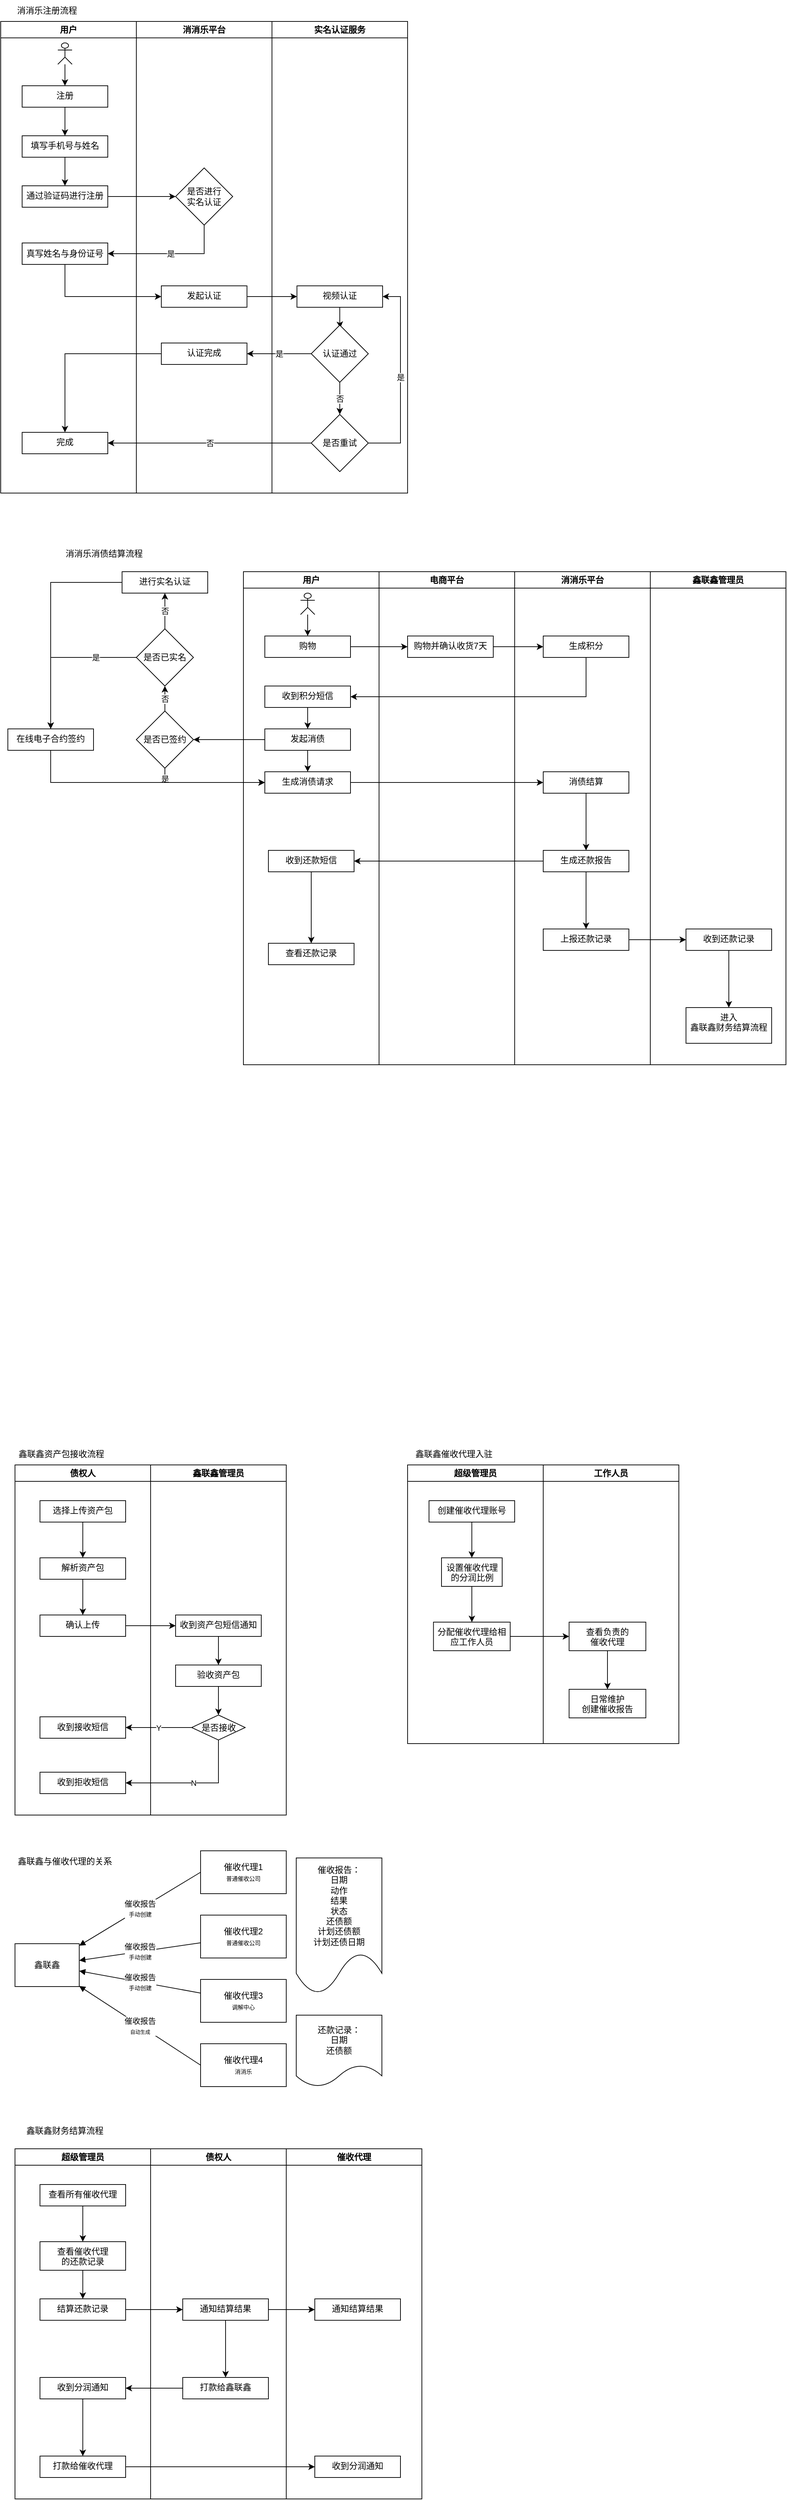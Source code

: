 <mxfile version="22.1.4" type="github">
  <diagram name="第 1 页" id="IrOaD0ugSm4VNV1ufrcn">
    <mxGraphModel dx="1173" dy="826" grid="1" gridSize="10" guides="1" tooltips="1" connect="1" arrows="1" fold="1" page="1" pageScale="1" pageWidth="827" pageHeight="1169" math="0" shadow="0">
      <root>
        <mxCell id="0" />
        <mxCell id="1" parent="0" />
        <mxCell id="AjmC-OGkHX0ekNedTrzZ-1" value="用户" style="swimlane;whiteSpace=wrap;html=1;" vertex="1" parent="1">
          <mxGeometry x="20" y="40" width="190" height="660" as="geometry" />
        </mxCell>
        <mxCell id="AjmC-OGkHX0ekNedTrzZ-6" value="" style="edgeStyle=orthogonalEdgeStyle;rounded=0;orthogonalLoop=1;jettySize=auto;html=1;" edge="1" parent="AjmC-OGkHX0ekNedTrzZ-1" source="AjmC-OGkHX0ekNedTrzZ-4" target="AjmC-OGkHX0ekNedTrzZ-5">
          <mxGeometry relative="1" as="geometry" />
        </mxCell>
        <mxCell id="AjmC-OGkHX0ekNedTrzZ-4" value="" style="shape=umlActor;verticalLabelPosition=bottom;verticalAlign=top;html=1;outlineConnect=0;" vertex="1" parent="AjmC-OGkHX0ekNedTrzZ-1">
          <mxGeometry x="80" y="30" width="20" height="30" as="geometry" />
        </mxCell>
        <mxCell id="AjmC-OGkHX0ekNedTrzZ-41" style="edgeStyle=orthogonalEdgeStyle;rounded=0;orthogonalLoop=1;jettySize=auto;html=1;exitX=0.5;exitY=1;exitDx=0;exitDy=0;" edge="1" parent="AjmC-OGkHX0ekNedTrzZ-1" source="AjmC-OGkHX0ekNedTrzZ-5" target="AjmC-OGkHX0ekNedTrzZ-10">
          <mxGeometry relative="1" as="geometry" />
        </mxCell>
        <mxCell id="AjmC-OGkHX0ekNedTrzZ-5" value="注册" style="whiteSpace=wrap;html=1;verticalAlign=top;" vertex="1" parent="AjmC-OGkHX0ekNedTrzZ-1">
          <mxGeometry x="30" y="90" width="120" height="30" as="geometry" />
        </mxCell>
        <mxCell id="AjmC-OGkHX0ekNedTrzZ-42" style="edgeStyle=orthogonalEdgeStyle;rounded=0;orthogonalLoop=1;jettySize=auto;html=1;exitX=0.5;exitY=1;exitDx=0;exitDy=0;entryX=0.5;entryY=0;entryDx=0;entryDy=0;" edge="1" parent="AjmC-OGkHX0ekNedTrzZ-1" source="AjmC-OGkHX0ekNedTrzZ-10" target="AjmC-OGkHX0ekNedTrzZ-14">
          <mxGeometry relative="1" as="geometry" />
        </mxCell>
        <mxCell id="AjmC-OGkHX0ekNedTrzZ-10" value="填写手机号与姓名" style="whiteSpace=wrap;html=1;verticalAlign=top;" vertex="1" parent="AjmC-OGkHX0ekNedTrzZ-1">
          <mxGeometry x="30" y="160" width="120" height="30" as="geometry" />
        </mxCell>
        <mxCell id="AjmC-OGkHX0ekNedTrzZ-14" value="通过验证码进行注册" style="whiteSpace=wrap;html=1;verticalAlign=top;" vertex="1" parent="AjmC-OGkHX0ekNedTrzZ-1">
          <mxGeometry x="30" y="230" width="120" height="30" as="geometry" />
        </mxCell>
        <mxCell id="AjmC-OGkHX0ekNedTrzZ-18" value="真写姓名与身份证号" style="rounded=0;whiteSpace=wrap;html=1;" vertex="1" parent="AjmC-OGkHX0ekNedTrzZ-1">
          <mxGeometry x="30" y="310" width="120" height="30" as="geometry" />
        </mxCell>
        <mxCell id="AjmC-OGkHX0ekNedTrzZ-33" value="完成" style="whiteSpace=wrap;html=1;verticalAlign=top;" vertex="1" parent="AjmC-OGkHX0ekNedTrzZ-1">
          <mxGeometry x="30" y="575" width="120" height="30" as="geometry" />
        </mxCell>
        <mxCell id="AjmC-OGkHX0ekNedTrzZ-2" value="消消乐注册流程" style="text;html=1;strokeColor=none;fillColor=none;align=center;verticalAlign=middle;whiteSpace=wrap;rounded=0;" vertex="1" parent="1">
          <mxGeometry x="20" y="10" width="130" height="30" as="geometry" />
        </mxCell>
        <mxCell id="AjmC-OGkHX0ekNedTrzZ-3" value="消消乐平台" style="swimlane;whiteSpace=wrap;html=1;" vertex="1" parent="1">
          <mxGeometry x="210" y="40" width="190" height="660" as="geometry" />
        </mxCell>
        <mxCell id="AjmC-OGkHX0ekNedTrzZ-12" value="是否进行&lt;br&gt;实名认证" style="rhombus;whiteSpace=wrap;html=1;" vertex="1" parent="AjmC-OGkHX0ekNedTrzZ-3">
          <mxGeometry x="55" y="205" width="80" height="80" as="geometry" />
        </mxCell>
        <mxCell id="AjmC-OGkHX0ekNedTrzZ-22" value="发起认证" style="whiteSpace=wrap;html=1;verticalAlign=top;" vertex="1" parent="AjmC-OGkHX0ekNedTrzZ-3">
          <mxGeometry x="35" y="370" width="120" height="30" as="geometry" />
        </mxCell>
        <mxCell id="AjmC-OGkHX0ekNedTrzZ-30" value="认证完成" style="whiteSpace=wrap;html=1;verticalAlign=top;" vertex="1" parent="AjmC-OGkHX0ekNedTrzZ-3">
          <mxGeometry x="35" y="450" width="120" height="30" as="geometry" />
        </mxCell>
        <mxCell id="AjmC-OGkHX0ekNedTrzZ-8" value="实名认证服务" style="swimlane;whiteSpace=wrap;html=1;" vertex="1" parent="1">
          <mxGeometry x="400" y="40" width="190" height="660" as="geometry" />
        </mxCell>
        <mxCell id="AjmC-OGkHX0ekNedTrzZ-27" value="" style="edgeStyle=orthogonalEdgeStyle;rounded=0;orthogonalLoop=1;jettySize=auto;html=1;entryX=0.509;entryY=0.05;entryDx=0;entryDy=0;entryPerimeter=0;" edge="1" parent="AjmC-OGkHX0ekNedTrzZ-8" source="AjmC-OGkHX0ekNedTrzZ-24" target="AjmC-OGkHX0ekNedTrzZ-28">
          <mxGeometry relative="1" as="geometry">
            <mxPoint x="95" y="480" as="targetPoint" />
          </mxGeometry>
        </mxCell>
        <mxCell id="AjmC-OGkHX0ekNedTrzZ-24" value="视频认证" style="whiteSpace=wrap;html=1;verticalAlign=top;" vertex="1" parent="AjmC-OGkHX0ekNedTrzZ-8">
          <mxGeometry x="35" y="370" width="120" height="30" as="geometry" />
        </mxCell>
        <mxCell id="AjmC-OGkHX0ekNedTrzZ-37" value="否" style="edgeStyle=orthogonalEdgeStyle;rounded=0;orthogonalLoop=1;jettySize=auto;html=1;" edge="1" parent="AjmC-OGkHX0ekNedTrzZ-8" source="AjmC-OGkHX0ekNedTrzZ-28" target="AjmC-OGkHX0ekNedTrzZ-36">
          <mxGeometry relative="1" as="geometry" />
        </mxCell>
        <mxCell id="AjmC-OGkHX0ekNedTrzZ-28" value="认证通过" style="rhombus;whiteSpace=wrap;html=1;" vertex="1" parent="AjmC-OGkHX0ekNedTrzZ-8">
          <mxGeometry x="55" y="425" width="80" height="80" as="geometry" />
        </mxCell>
        <mxCell id="AjmC-OGkHX0ekNedTrzZ-38" value="是" style="edgeStyle=orthogonalEdgeStyle;rounded=0;orthogonalLoop=1;jettySize=auto;html=1;exitX=1;exitY=0.5;exitDx=0;exitDy=0;" edge="1" parent="AjmC-OGkHX0ekNedTrzZ-8" source="AjmC-OGkHX0ekNedTrzZ-36" target="AjmC-OGkHX0ekNedTrzZ-24">
          <mxGeometry relative="1" as="geometry">
            <mxPoint x="150" y="590" as="sourcePoint" />
            <mxPoint x="170" y="385" as="targetPoint" />
            <Array as="points">
              <mxPoint x="180" y="590" />
              <mxPoint x="180" y="385" />
            </Array>
          </mxGeometry>
        </mxCell>
        <mxCell id="AjmC-OGkHX0ekNedTrzZ-36" value="是否重试" style="rhombus;whiteSpace=wrap;html=1;" vertex="1" parent="AjmC-OGkHX0ekNedTrzZ-8">
          <mxGeometry x="55" y="550" width="80" height="80" as="geometry" />
        </mxCell>
        <mxCell id="AjmC-OGkHX0ekNedTrzZ-15" style="edgeStyle=orthogonalEdgeStyle;rounded=0;orthogonalLoop=1;jettySize=auto;html=1;entryX=0;entryY=0.5;entryDx=0;entryDy=0;" edge="1" parent="1" source="AjmC-OGkHX0ekNedTrzZ-14" target="AjmC-OGkHX0ekNedTrzZ-12">
          <mxGeometry relative="1" as="geometry" />
        </mxCell>
        <mxCell id="AjmC-OGkHX0ekNedTrzZ-16" value="是" style="edgeStyle=orthogonalEdgeStyle;rounded=0;orthogonalLoop=1;jettySize=auto;html=1;exitX=0.5;exitY=1;exitDx=0;exitDy=0;entryX=1;entryY=0.5;entryDx=0;entryDy=0;" edge="1" parent="1" source="AjmC-OGkHX0ekNedTrzZ-12" target="AjmC-OGkHX0ekNedTrzZ-18">
          <mxGeometry relative="1" as="geometry">
            <mxPoint x="190.04" y="362.87" as="targetPoint" />
            <mxPoint x="326" y="325" as="sourcePoint" />
            <Array as="points">
              <mxPoint x="305" y="365" />
            </Array>
          </mxGeometry>
        </mxCell>
        <mxCell id="AjmC-OGkHX0ekNedTrzZ-23" style="edgeStyle=orthogonalEdgeStyle;rounded=0;orthogonalLoop=1;jettySize=auto;html=1;entryX=0;entryY=0.5;entryDx=0;entryDy=0;exitX=0.5;exitY=1;exitDx=0;exitDy=0;" edge="1" parent="1" source="AjmC-OGkHX0ekNedTrzZ-18" target="AjmC-OGkHX0ekNedTrzZ-22">
          <mxGeometry relative="1" as="geometry" />
        </mxCell>
        <mxCell id="AjmC-OGkHX0ekNedTrzZ-25" style="edgeStyle=orthogonalEdgeStyle;rounded=0;orthogonalLoop=1;jettySize=auto;html=1;" edge="1" parent="1" source="AjmC-OGkHX0ekNedTrzZ-22" target="AjmC-OGkHX0ekNedTrzZ-24">
          <mxGeometry relative="1" as="geometry" />
        </mxCell>
        <mxCell id="AjmC-OGkHX0ekNedTrzZ-31" value="是" style="edgeStyle=orthogonalEdgeStyle;rounded=0;orthogonalLoop=1;jettySize=auto;html=1;exitX=0;exitY=0.5;exitDx=0;exitDy=0;" edge="1" parent="1" source="AjmC-OGkHX0ekNedTrzZ-28" target="AjmC-OGkHX0ekNedTrzZ-30">
          <mxGeometry relative="1" as="geometry" />
        </mxCell>
        <mxCell id="AjmC-OGkHX0ekNedTrzZ-34" value="" style="edgeStyle=orthogonalEdgeStyle;rounded=0;orthogonalLoop=1;jettySize=auto;html=1;" edge="1" parent="1" source="AjmC-OGkHX0ekNedTrzZ-30" target="AjmC-OGkHX0ekNedTrzZ-33">
          <mxGeometry relative="1" as="geometry" />
        </mxCell>
        <mxCell id="AjmC-OGkHX0ekNedTrzZ-39" value="否" style="edgeStyle=orthogonalEdgeStyle;rounded=0;orthogonalLoop=1;jettySize=auto;html=1;exitX=0;exitY=0.5;exitDx=0;exitDy=0;entryX=1;entryY=0.5;entryDx=0;entryDy=0;" edge="1" parent="1" source="AjmC-OGkHX0ekNedTrzZ-36" target="AjmC-OGkHX0ekNedTrzZ-33">
          <mxGeometry relative="1" as="geometry" />
        </mxCell>
        <mxCell id="AjmC-OGkHX0ekNedTrzZ-160" value="" style="group" vertex="1" connectable="0" parent="1">
          <mxGeometry x="40" y="2560" width="514" height="370" as="geometry" />
        </mxCell>
        <mxCell id="AjmC-OGkHX0ekNedTrzZ-233" value="" style="group" vertex="1" connectable="0" parent="AjmC-OGkHX0ekNedTrzZ-160">
          <mxGeometry y="40" width="514" height="330" as="geometry" />
        </mxCell>
        <mxCell id="AjmC-OGkHX0ekNedTrzZ-147" value="鑫联鑫" style="rounded=0;whiteSpace=wrap;html=1;" vertex="1" parent="AjmC-OGkHX0ekNedTrzZ-233">
          <mxGeometry y="130" width="90" height="60" as="geometry" />
        </mxCell>
        <mxCell id="AjmC-OGkHX0ekNedTrzZ-148" value="催收代理1&lt;br&gt;&lt;font style=&quot;font-size: 8px;&quot;&gt;普通催收公司&lt;/font&gt;" style="rounded=0;whiteSpace=wrap;html=1;" vertex="1" parent="AjmC-OGkHX0ekNedTrzZ-233">
          <mxGeometry x="260" width="120" height="60" as="geometry" />
        </mxCell>
        <mxCell id="AjmC-OGkHX0ekNedTrzZ-152" value="催收报告&lt;br style=&quot;border-color: var(--border-color);&quot;&gt;&lt;font style=&quot;border-color: var(--border-color); font-size: 8px;&quot;&gt;手动创建&lt;/font&gt;" style="rounded=0;orthogonalLoop=1;jettySize=auto;html=1;entryX=0;entryY=0.5;entryDx=0;entryDy=0;endArrow=none;endFill=0;startArrow=block;startFill=1;" edge="1" parent="AjmC-OGkHX0ekNedTrzZ-233" source="AjmC-OGkHX0ekNedTrzZ-147" target="AjmC-OGkHX0ekNedTrzZ-148">
          <mxGeometry relative="1" as="geometry" />
        </mxCell>
        <mxCell id="AjmC-OGkHX0ekNedTrzZ-149" value="催收代理2&lt;br&gt;&lt;font style=&quot;font-size: 8px;&quot;&gt;普通催收公司&lt;/font&gt;" style="rounded=0;whiteSpace=wrap;html=1;" vertex="1" parent="AjmC-OGkHX0ekNedTrzZ-233">
          <mxGeometry x="260" y="90" width="120" height="60" as="geometry" />
        </mxCell>
        <mxCell id="AjmC-OGkHX0ekNedTrzZ-153" value="催收报告&lt;br style=&quot;border-color: var(--border-color);&quot;&gt;&lt;font style=&quot;border-color: var(--border-color); font-size: 8px;&quot;&gt;手动创建&lt;/font&gt;" style="rounded=0;orthogonalLoop=1;jettySize=auto;html=1;endArrow=none;endFill=0;startArrow=block;startFill=1;" edge="1" parent="AjmC-OGkHX0ekNedTrzZ-233" source="AjmC-OGkHX0ekNedTrzZ-147" target="AjmC-OGkHX0ekNedTrzZ-149">
          <mxGeometry relative="1" as="geometry" />
        </mxCell>
        <mxCell id="AjmC-OGkHX0ekNedTrzZ-150" value="催收代理3&lt;br&gt;&lt;font style=&quot;font-size: 8px;&quot;&gt;调解中心&lt;/font&gt;" style="rounded=0;whiteSpace=wrap;html=1;" vertex="1" parent="AjmC-OGkHX0ekNedTrzZ-233">
          <mxGeometry x="260" y="180" width="120" height="60" as="geometry" />
        </mxCell>
        <mxCell id="AjmC-OGkHX0ekNedTrzZ-154" value="催收报告&lt;br&gt;&lt;font style=&quot;font-size: 8px;&quot;&gt;手动创建&lt;/font&gt;" style="rounded=0;orthogonalLoop=1;jettySize=auto;html=1;endArrow=none;endFill=0;startArrow=block;startFill=1;" edge="1" parent="AjmC-OGkHX0ekNedTrzZ-233" source="AjmC-OGkHX0ekNedTrzZ-147" target="AjmC-OGkHX0ekNedTrzZ-150">
          <mxGeometry relative="1" as="geometry" />
        </mxCell>
        <mxCell id="AjmC-OGkHX0ekNedTrzZ-151" value="催收代理4&lt;br&gt;&lt;font style=&quot;font-size: 8px;&quot;&gt;消消乐&lt;/font&gt;" style="rounded=0;whiteSpace=wrap;html=1;" vertex="1" parent="AjmC-OGkHX0ekNedTrzZ-233">
          <mxGeometry x="260" y="270" width="120" height="60" as="geometry" />
        </mxCell>
        <mxCell id="AjmC-OGkHX0ekNedTrzZ-155" value="催收报告&lt;br&gt;&lt;font style=&quot;font-size: 7px;&quot;&gt;自动生成&lt;/font&gt;" style="rounded=0;orthogonalLoop=1;jettySize=auto;html=1;entryX=0;entryY=0.5;entryDx=0;entryDy=0;endArrow=none;endFill=0;startArrow=block;startFill=1;" edge="1" parent="AjmC-OGkHX0ekNedTrzZ-233" source="AjmC-OGkHX0ekNedTrzZ-147" target="AjmC-OGkHX0ekNedTrzZ-151">
          <mxGeometry relative="1" as="geometry" />
        </mxCell>
        <mxCell id="AjmC-OGkHX0ekNedTrzZ-156" value="催收报告：&lt;br&gt;日期&lt;br&gt;动作&lt;br&gt;结果&lt;br&gt;状态&lt;br&gt;还债额&lt;br&gt;计划还债额&lt;br&gt;计划还债日期" style="shape=document;whiteSpace=wrap;html=1;boundedLbl=1;" vertex="1" parent="AjmC-OGkHX0ekNedTrzZ-233">
          <mxGeometry x="394" y="10" width="120" height="190" as="geometry" />
        </mxCell>
        <mxCell id="AjmC-OGkHX0ekNedTrzZ-159" value="鑫联鑫与催收代理的关系" style="text;html=1;strokeColor=none;fillColor=none;align=center;verticalAlign=middle;whiteSpace=wrap;rounded=0;" vertex="1" parent="AjmC-OGkHX0ekNedTrzZ-233">
          <mxGeometry width="140" height="30" as="geometry" />
        </mxCell>
        <mxCell id="AjmC-OGkHX0ekNedTrzZ-162" value="还款记录：&lt;br&gt;日期&lt;br&gt;还债额" style="shape=document;whiteSpace=wrap;html=1;boundedLbl=1;" vertex="1" parent="AjmC-OGkHX0ekNedTrzZ-233">
          <mxGeometry x="394" y="230" width="120" height="100" as="geometry" />
        </mxCell>
        <mxCell id="AjmC-OGkHX0ekNedTrzZ-232" value="" style="group" vertex="1" connectable="0" parent="1">
          <mxGeometry x="590" y="2030" width="380" height="420" as="geometry" />
        </mxCell>
        <mxCell id="AjmC-OGkHX0ekNedTrzZ-188" value="鑫联鑫催收代理入驻" style="text;html=1;strokeColor=none;fillColor=none;align=center;verticalAlign=middle;whiteSpace=wrap;rounded=0;" vertex="1" parent="AjmC-OGkHX0ekNedTrzZ-232">
          <mxGeometry width="130" height="30" as="geometry" />
        </mxCell>
        <mxCell id="AjmC-OGkHX0ekNedTrzZ-202" value="工作人员" style="swimlane;whiteSpace=wrap;html=1;" vertex="1" parent="AjmC-OGkHX0ekNedTrzZ-232">
          <mxGeometry x="190" y="30" width="190" height="390" as="geometry" />
        </mxCell>
        <mxCell id="AjmC-OGkHX0ekNedTrzZ-210" value="" style="edgeStyle=orthogonalEdgeStyle;rounded=0;orthogonalLoop=1;jettySize=auto;html=1;" edge="1" parent="AjmC-OGkHX0ekNedTrzZ-202" source="AjmC-OGkHX0ekNedTrzZ-206" target="AjmC-OGkHX0ekNedTrzZ-209">
          <mxGeometry relative="1" as="geometry" />
        </mxCell>
        <mxCell id="AjmC-OGkHX0ekNedTrzZ-206" value="查看负责的&lt;br&gt;催收代理" style="whiteSpace=wrap;html=1;verticalAlign=top;" vertex="1" parent="AjmC-OGkHX0ekNedTrzZ-202">
          <mxGeometry x="36.25" y="220" width="107.5" height="40" as="geometry" />
        </mxCell>
        <mxCell id="AjmC-OGkHX0ekNedTrzZ-209" value="日常维护&lt;br&gt;创建催收报告" style="whiteSpace=wrap;html=1;verticalAlign=top;" vertex="1" parent="AjmC-OGkHX0ekNedTrzZ-202">
          <mxGeometry x="36.25" y="314" width="107.5" height="40" as="geometry" />
        </mxCell>
        <mxCell id="AjmC-OGkHX0ekNedTrzZ-234" value="" style="group" vertex="1" connectable="0" parent="1">
          <mxGeometry x="40" y="2977" width="570" height="530" as="geometry" />
        </mxCell>
        <mxCell id="AjmC-OGkHX0ekNedTrzZ-163" value="超级管理员" style="swimlane;whiteSpace=wrap;html=1;" vertex="1" parent="AjmC-OGkHX0ekNedTrzZ-234">
          <mxGeometry y="40" width="190" height="490" as="geometry" />
        </mxCell>
        <mxCell id="AjmC-OGkHX0ekNedTrzZ-164" style="edgeStyle=orthogonalEdgeStyle;rounded=0;orthogonalLoop=1;jettySize=auto;html=1;exitX=0.5;exitY=1;exitDx=0;exitDy=0;" edge="1" parent="AjmC-OGkHX0ekNedTrzZ-163" source="AjmC-OGkHX0ekNedTrzZ-165" target="AjmC-OGkHX0ekNedTrzZ-167">
          <mxGeometry relative="1" as="geometry" />
        </mxCell>
        <mxCell id="AjmC-OGkHX0ekNedTrzZ-165" value="查看所有催收代理" style="whiteSpace=wrap;html=1;verticalAlign=top;" vertex="1" parent="AjmC-OGkHX0ekNedTrzZ-163">
          <mxGeometry x="35" y="50" width="120" height="30" as="geometry" />
        </mxCell>
        <mxCell id="AjmC-OGkHX0ekNedTrzZ-166" style="edgeStyle=orthogonalEdgeStyle;rounded=0;orthogonalLoop=1;jettySize=auto;html=1;" edge="1" parent="AjmC-OGkHX0ekNedTrzZ-163" source="AjmC-OGkHX0ekNedTrzZ-167" target="AjmC-OGkHX0ekNedTrzZ-168">
          <mxGeometry relative="1" as="geometry" />
        </mxCell>
        <mxCell id="AjmC-OGkHX0ekNedTrzZ-167" value="查看催收代理&lt;br&gt;的还款记录" style="whiteSpace=wrap;html=1;verticalAlign=top;" vertex="1" parent="AjmC-OGkHX0ekNedTrzZ-163">
          <mxGeometry x="35" y="130" width="120" height="40" as="geometry" />
        </mxCell>
        <mxCell id="AjmC-OGkHX0ekNedTrzZ-168" value="结算还款记录" style="whiteSpace=wrap;html=1;verticalAlign=top;" vertex="1" parent="AjmC-OGkHX0ekNedTrzZ-163">
          <mxGeometry x="35" y="210" width="120" height="30" as="geometry" />
        </mxCell>
        <mxCell id="AjmC-OGkHX0ekNedTrzZ-220" value="打款给催收代理" style="whiteSpace=wrap;html=1;verticalAlign=top;" vertex="1" parent="AjmC-OGkHX0ekNedTrzZ-163">
          <mxGeometry x="35" y="430" width="120" height="30" as="geometry" />
        </mxCell>
        <mxCell id="AjmC-OGkHX0ekNedTrzZ-171" value="鑫联鑫财务结算流程" style="text;html=1;strokeColor=none;fillColor=none;align=center;verticalAlign=middle;whiteSpace=wrap;rounded=0;" vertex="1" parent="AjmC-OGkHX0ekNedTrzZ-234">
          <mxGeometry width="140" height="30" as="geometry" />
        </mxCell>
        <mxCell id="AjmC-OGkHX0ekNedTrzZ-172" value="债权人" style="swimlane;whiteSpace=wrap;html=1;" vertex="1" parent="AjmC-OGkHX0ekNedTrzZ-234">
          <mxGeometry x="190" y="40" width="190" height="490" as="geometry" />
        </mxCell>
        <mxCell id="AjmC-OGkHX0ekNedTrzZ-217" value="" style="edgeStyle=orthogonalEdgeStyle;rounded=0;orthogonalLoop=1;jettySize=auto;html=1;" edge="1" parent="AjmC-OGkHX0ekNedTrzZ-172" source="AjmC-OGkHX0ekNedTrzZ-212" target="AjmC-OGkHX0ekNedTrzZ-216">
          <mxGeometry relative="1" as="geometry" />
        </mxCell>
        <mxCell id="AjmC-OGkHX0ekNedTrzZ-212" value="通知结算结果" style="whiteSpace=wrap;html=1;verticalAlign=top;" vertex="1" parent="AjmC-OGkHX0ekNedTrzZ-172">
          <mxGeometry x="45" y="210" width="120" height="30" as="geometry" />
        </mxCell>
        <mxCell id="AjmC-OGkHX0ekNedTrzZ-219" value="" style="edgeStyle=orthogonalEdgeStyle;rounded=0;orthogonalLoop=1;jettySize=auto;html=1;" edge="1" parent="AjmC-OGkHX0ekNedTrzZ-172" source="AjmC-OGkHX0ekNedTrzZ-216" target="AjmC-OGkHX0ekNedTrzZ-218">
          <mxGeometry relative="1" as="geometry" />
        </mxCell>
        <mxCell id="AjmC-OGkHX0ekNedTrzZ-216" value="打款给鑫联鑫" style="whiteSpace=wrap;html=1;verticalAlign=top;" vertex="1" parent="AjmC-OGkHX0ekNedTrzZ-172">
          <mxGeometry x="45" y="320" width="120" height="30" as="geometry" />
        </mxCell>
        <mxCell id="AjmC-OGkHX0ekNedTrzZ-218" value="收到分润通知" style="whiteSpace=wrap;html=1;verticalAlign=top;" vertex="1" parent="AjmC-OGkHX0ekNedTrzZ-172">
          <mxGeometry x="-155" y="320" width="120" height="30" as="geometry" />
        </mxCell>
        <mxCell id="AjmC-OGkHX0ekNedTrzZ-180" value="催收代理" style="swimlane;whiteSpace=wrap;html=1;" vertex="1" parent="AjmC-OGkHX0ekNedTrzZ-234">
          <mxGeometry x="380" y="40" width="190" height="490" as="geometry" />
        </mxCell>
        <mxCell id="AjmC-OGkHX0ekNedTrzZ-214" value="通知结算结果" style="whiteSpace=wrap;html=1;verticalAlign=top;" vertex="1" parent="AjmC-OGkHX0ekNedTrzZ-180">
          <mxGeometry x="40" y="210" width="120" height="30" as="geometry" />
        </mxCell>
        <mxCell id="AjmC-OGkHX0ekNedTrzZ-222" value="收到分润通知" style="whiteSpace=wrap;html=1;verticalAlign=top;" vertex="1" parent="AjmC-OGkHX0ekNedTrzZ-180">
          <mxGeometry x="40" y="430" width="120" height="30" as="geometry" />
        </mxCell>
        <mxCell id="AjmC-OGkHX0ekNedTrzZ-213" value="" style="edgeStyle=orthogonalEdgeStyle;rounded=0;orthogonalLoop=1;jettySize=auto;html=1;" edge="1" parent="AjmC-OGkHX0ekNedTrzZ-234" source="AjmC-OGkHX0ekNedTrzZ-168" target="AjmC-OGkHX0ekNedTrzZ-212">
          <mxGeometry relative="1" as="geometry" />
        </mxCell>
        <mxCell id="AjmC-OGkHX0ekNedTrzZ-215" value="" style="edgeStyle=orthogonalEdgeStyle;rounded=0;orthogonalLoop=1;jettySize=auto;html=1;" edge="1" parent="AjmC-OGkHX0ekNedTrzZ-234" source="AjmC-OGkHX0ekNedTrzZ-212" target="AjmC-OGkHX0ekNedTrzZ-214">
          <mxGeometry relative="1" as="geometry" />
        </mxCell>
        <mxCell id="AjmC-OGkHX0ekNedTrzZ-221" value="" style="edgeStyle=orthogonalEdgeStyle;rounded=0;orthogonalLoop=1;jettySize=auto;html=1;" edge="1" parent="AjmC-OGkHX0ekNedTrzZ-234" source="AjmC-OGkHX0ekNedTrzZ-218" target="AjmC-OGkHX0ekNedTrzZ-220">
          <mxGeometry relative="1" as="geometry" />
        </mxCell>
        <mxCell id="AjmC-OGkHX0ekNedTrzZ-223" value="" style="edgeStyle=orthogonalEdgeStyle;rounded=0;orthogonalLoop=1;jettySize=auto;html=1;" edge="1" parent="AjmC-OGkHX0ekNedTrzZ-234" source="AjmC-OGkHX0ekNedTrzZ-220" target="AjmC-OGkHX0ekNedTrzZ-222">
          <mxGeometry relative="1" as="geometry" />
        </mxCell>
        <mxCell id="AjmC-OGkHX0ekNedTrzZ-231" value="" style="group" vertex="1" connectable="0" parent="1">
          <mxGeometry x="40" y="2030" width="380" height="520" as="geometry" />
        </mxCell>
        <mxCell id="AjmC-OGkHX0ekNedTrzZ-93" value="鑫联鑫资产包接收流程" style="text;html=1;strokeColor=none;fillColor=none;align=center;verticalAlign=middle;whiteSpace=wrap;rounded=0;" vertex="1" parent="AjmC-OGkHX0ekNedTrzZ-231">
          <mxGeometry width="130" height="30" as="geometry" />
        </mxCell>
        <mxCell id="AjmC-OGkHX0ekNedTrzZ-94" value="债权人" style="swimlane;whiteSpace=wrap;html=1;" vertex="1" parent="AjmC-OGkHX0ekNedTrzZ-231">
          <mxGeometry y="30" width="190" height="490" as="geometry" />
        </mxCell>
        <mxCell id="AjmC-OGkHX0ekNedTrzZ-114" style="edgeStyle=orthogonalEdgeStyle;rounded=0;orthogonalLoop=1;jettySize=auto;html=1;exitX=0.5;exitY=1;exitDx=0;exitDy=0;" edge="1" parent="AjmC-OGkHX0ekNedTrzZ-94" source="AjmC-OGkHX0ekNedTrzZ-97" target="AjmC-OGkHX0ekNedTrzZ-99">
          <mxGeometry relative="1" as="geometry" />
        </mxCell>
        <mxCell id="AjmC-OGkHX0ekNedTrzZ-97" value="选择上传资产包" style="whiteSpace=wrap;html=1;verticalAlign=top;" vertex="1" parent="AjmC-OGkHX0ekNedTrzZ-94">
          <mxGeometry x="35" y="50" width="120" height="30" as="geometry" />
        </mxCell>
        <mxCell id="AjmC-OGkHX0ekNedTrzZ-115" style="edgeStyle=orthogonalEdgeStyle;rounded=0;orthogonalLoop=1;jettySize=auto;html=1;" edge="1" parent="AjmC-OGkHX0ekNedTrzZ-94" source="AjmC-OGkHX0ekNedTrzZ-99" target="AjmC-OGkHX0ekNedTrzZ-100">
          <mxGeometry relative="1" as="geometry" />
        </mxCell>
        <mxCell id="AjmC-OGkHX0ekNedTrzZ-99" value="解析资产包" style="whiteSpace=wrap;html=1;verticalAlign=top;" vertex="1" parent="AjmC-OGkHX0ekNedTrzZ-94">
          <mxGeometry x="35" y="130" width="120" height="30" as="geometry" />
        </mxCell>
        <mxCell id="AjmC-OGkHX0ekNedTrzZ-100" value="确认上传" style="whiteSpace=wrap;html=1;verticalAlign=top;" vertex="1" parent="AjmC-OGkHX0ekNedTrzZ-94">
          <mxGeometry x="35" y="210" width="120" height="30" as="geometry" />
        </mxCell>
        <mxCell id="AjmC-OGkHX0ekNedTrzZ-133" value="收到接收短信" style="whiteSpace=wrap;html=1;verticalAlign=top;" vertex="1" parent="AjmC-OGkHX0ekNedTrzZ-94">
          <mxGeometry x="35" y="352.5" width="120" height="30" as="geometry" />
        </mxCell>
        <mxCell id="AjmC-OGkHX0ekNedTrzZ-135" value="收到拒收短信" style="whiteSpace=wrap;html=1;verticalAlign=top;" vertex="1" parent="AjmC-OGkHX0ekNedTrzZ-94">
          <mxGeometry x="35" y="430" width="120" height="30" as="geometry" />
        </mxCell>
        <mxCell id="AjmC-OGkHX0ekNedTrzZ-104" value="鑫联鑫管理员" style="swimlane;whiteSpace=wrap;html=1;" vertex="1" parent="AjmC-OGkHX0ekNedTrzZ-231">
          <mxGeometry x="190" y="30" width="190" height="490" as="geometry" />
        </mxCell>
        <mxCell id="AjmC-OGkHX0ekNedTrzZ-108" value="" style="edgeStyle=orthogonalEdgeStyle;rounded=0;orthogonalLoop=1;jettySize=auto;html=1;" edge="1" parent="AjmC-OGkHX0ekNedTrzZ-104" source="AjmC-OGkHX0ekNedTrzZ-109" target="AjmC-OGkHX0ekNedTrzZ-110">
          <mxGeometry relative="1" as="geometry" />
        </mxCell>
        <mxCell id="AjmC-OGkHX0ekNedTrzZ-109" value="收到资产包短信通知" style="whiteSpace=wrap;html=1;verticalAlign=top;" vertex="1" parent="AjmC-OGkHX0ekNedTrzZ-104">
          <mxGeometry x="35" y="210" width="120" height="30" as="geometry" />
        </mxCell>
        <mxCell id="AjmC-OGkHX0ekNedTrzZ-132" value="" style="edgeStyle=orthogonalEdgeStyle;rounded=0;orthogonalLoop=1;jettySize=auto;html=1;" edge="1" parent="AjmC-OGkHX0ekNedTrzZ-104" source="AjmC-OGkHX0ekNedTrzZ-110" target="AjmC-OGkHX0ekNedTrzZ-131">
          <mxGeometry relative="1" as="geometry" />
        </mxCell>
        <mxCell id="AjmC-OGkHX0ekNedTrzZ-110" value="验收资产包" style="whiteSpace=wrap;html=1;verticalAlign=top;" vertex="1" parent="AjmC-OGkHX0ekNedTrzZ-104">
          <mxGeometry x="35" y="280" width="120" height="30" as="geometry" />
        </mxCell>
        <mxCell id="AjmC-OGkHX0ekNedTrzZ-131" value="是否接收" style="rhombus;whiteSpace=wrap;html=1;verticalAlign=middle;" vertex="1" parent="AjmC-OGkHX0ekNedTrzZ-104">
          <mxGeometry x="57.5" y="350" width="75" height="35" as="geometry" />
        </mxCell>
        <mxCell id="AjmC-OGkHX0ekNedTrzZ-130" style="edgeStyle=orthogonalEdgeStyle;rounded=0;orthogonalLoop=1;jettySize=auto;html=1;exitX=1;exitY=0.5;exitDx=0;exitDy=0;" edge="1" parent="AjmC-OGkHX0ekNedTrzZ-231" source="AjmC-OGkHX0ekNedTrzZ-100" target="AjmC-OGkHX0ekNedTrzZ-109">
          <mxGeometry relative="1" as="geometry" />
        </mxCell>
        <mxCell id="AjmC-OGkHX0ekNedTrzZ-134" value="Y" style="edgeStyle=orthogonalEdgeStyle;rounded=0;orthogonalLoop=1;jettySize=auto;html=1;exitX=0;exitY=0.5;exitDx=0;exitDy=0;" edge="1" parent="AjmC-OGkHX0ekNedTrzZ-231" source="AjmC-OGkHX0ekNedTrzZ-131" target="AjmC-OGkHX0ekNedTrzZ-133">
          <mxGeometry relative="1" as="geometry" />
        </mxCell>
        <mxCell id="AjmC-OGkHX0ekNedTrzZ-136" value="N" style="edgeStyle=orthogonalEdgeStyle;rounded=0;orthogonalLoop=1;jettySize=auto;html=1;exitX=0.5;exitY=1;exitDx=0;exitDy=0;entryX=1;entryY=0.5;entryDx=0;entryDy=0;" edge="1" parent="AjmC-OGkHX0ekNedTrzZ-231" source="AjmC-OGkHX0ekNedTrzZ-131" target="AjmC-OGkHX0ekNedTrzZ-135">
          <mxGeometry relative="1" as="geometry" />
        </mxCell>
        <mxCell id="AjmC-OGkHX0ekNedTrzZ-194" value="超级管理员" style="swimlane;whiteSpace=wrap;html=1;" vertex="1" parent="1">
          <mxGeometry x="590" y="2060" width="190" height="390" as="geometry" />
        </mxCell>
        <mxCell id="AjmC-OGkHX0ekNedTrzZ-189" value="创建催收代理账号" style="whiteSpace=wrap;html=1;verticalAlign=top;" vertex="1" parent="AjmC-OGkHX0ekNedTrzZ-194">
          <mxGeometry x="30" y="50" width="120" height="30" as="geometry" />
        </mxCell>
        <mxCell id="AjmC-OGkHX0ekNedTrzZ-190" value="设置催收代理的分润比例" style="whiteSpace=wrap;html=1;verticalAlign=top;" vertex="1" parent="AjmC-OGkHX0ekNedTrzZ-194">
          <mxGeometry x="47.5" y="130" width="85" height="40" as="geometry" />
        </mxCell>
        <mxCell id="AjmC-OGkHX0ekNedTrzZ-191" value="" style="edgeStyle=orthogonalEdgeStyle;rounded=0;orthogonalLoop=1;jettySize=auto;html=1;" edge="1" parent="AjmC-OGkHX0ekNedTrzZ-194" source="AjmC-OGkHX0ekNedTrzZ-189" target="AjmC-OGkHX0ekNedTrzZ-190">
          <mxGeometry relative="1" as="geometry" />
        </mxCell>
        <mxCell id="AjmC-OGkHX0ekNedTrzZ-192" value="分配催收代理给相应工作人员" style="whiteSpace=wrap;html=1;verticalAlign=top;" vertex="1" parent="AjmC-OGkHX0ekNedTrzZ-194">
          <mxGeometry x="36.25" y="220" width="107.5" height="40" as="geometry" />
        </mxCell>
        <mxCell id="AjmC-OGkHX0ekNedTrzZ-193" value="" style="edgeStyle=orthogonalEdgeStyle;rounded=0;orthogonalLoop=1;jettySize=auto;html=1;" edge="1" parent="AjmC-OGkHX0ekNedTrzZ-194" source="AjmC-OGkHX0ekNedTrzZ-190" target="AjmC-OGkHX0ekNedTrzZ-192">
          <mxGeometry relative="1" as="geometry" />
        </mxCell>
        <mxCell id="AjmC-OGkHX0ekNedTrzZ-208" style="edgeStyle=orthogonalEdgeStyle;rounded=0;orthogonalLoop=1;jettySize=auto;html=1;exitX=1;exitY=0.5;exitDx=0;exitDy=0;entryX=0;entryY=0.5;entryDx=0;entryDy=0;" edge="1" parent="1" source="AjmC-OGkHX0ekNedTrzZ-192" target="AjmC-OGkHX0ekNedTrzZ-206">
          <mxGeometry relative="1" as="geometry" />
        </mxCell>
        <mxCell id="AjmC-OGkHX0ekNedTrzZ-254" value="" style="group" vertex="1" connectable="0" parent="1">
          <mxGeometry x="30" y="780" width="1090" height="720" as="geometry" />
        </mxCell>
        <mxCell id="AjmC-OGkHX0ekNedTrzZ-43" value="用户" style="swimlane;whiteSpace=wrap;html=1;" vertex="1" parent="AjmC-OGkHX0ekNedTrzZ-254">
          <mxGeometry x="330" y="30" width="190" height="690" as="geometry" />
        </mxCell>
        <mxCell id="AjmC-OGkHX0ekNedTrzZ-44" value="" style="edgeStyle=orthogonalEdgeStyle;rounded=0;orthogonalLoop=1;jettySize=auto;html=1;" edge="1" parent="AjmC-OGkHX0ekNedTrzZ-43" source="AjmC-OGkHX0ekNedTrzZ-45" target="AjmC-OGkHX0ekNedTrzZ-47">
          <mxGeometry relative="1" as="geometry" />
        </mxCell>
        <mxCell id="AjmC-OGkHX0ekNedTrzZ-45" value="" style="shape=umlActor;verticalLabelPosition=bottom;verticalAlign=top;html=1;outlineConnect=0;" vertex="1" parent="AjmC-OGkHX0ekNedTrzZ-43">
          <mxGeometry x="80" y="30" width="20" height="30" as="geometry" />
        </mxCell>
        <mxCell id="AjmC-OGkHX0ekNedTrzZ-47" value="购物" style="whiteSpace=wrap;html=1;verticalAlign=top;" vertex="1" parent="AjmC-OGkHX0ekNedTrzZ-43">
          <mxGeometry x="30" y="90" width="120" height="30" as="geometry" />
        </mxCell>
        <mxCell id="AjmC-OGkHX0ekNedTrzZ-81" value="" style="edgeStyle=orthogonalEdgeStyle;rounded=0;orthogonalLoop=1;jettySize=auto;html=1;" edge="1" parent="AjmC-OGkHX0ekNedTrzZ-43" source="AjmC-OGkHX0ekNedTrzZ-78" target="AjmC-OGkHX0ekNedTrzZ-80">
          <mxGeometry relative="1" as="geometry" />
        </mxCell>
        <mxCell id="AjmC-OGkHX0ekNedTrzZ-78" value="发起消债" style="whiteSpace=wrap;html=1;verticalAlign=top;" vertex="1" parent="AjmC-OGkHX0ekNedTrzZ-43">
          <mxGeometry x="30" y="220" width="120" height="30" as="geometry" />
        </mxCell>
        <mxCell id="AjmC-OGkHX0ekNedTrzZ-80" value="生成消债请求" style="whiteSpace=wrap;html=1;verticalAlign=top;" vertex="1" parent="AjmC-OGkHX0ekNedTrzZ-43">
          <mxGeometry x="30" y="280" width="120" height="30" as="geometry" />
        </mxCell>
        <mxCell id="AjmC-OGkHX0ekNedTrzZ-87" value="收到还款短信" style="whiteSpace=wrap;html=1;verticalAlign=top;" vertex="1" parent="AjmC-OGkHX0ekNedTrzZ-43">
          <mxGeometry x="35" y="390" width="120" height="30" as="geometry" />
        </mxCell>
        <mxCell id="AjmC-OGkHX0ekNedTrzZ-129" style="edgeStyle=orthogonalEdgeStyle;rounded=0;orthogonalLoop=1;jettySize=auto;html=1;exitX=0.5;exitY=1;exitDx=0;exitDy=0;" edge="1" parent="AjmC-OGkHX0ekNedTrzZ-43" source="AjmC-OGkHX0ekNedTrzZ-116" target="AjmC-OGkHX0ekNedTrzZ-78">
          <mxGeometry relative="1" as="geometry" />
        </mxCell>
        <mxCell id="AjmC-OGkHX0ekNedTrzZ-116" value="收到积分短信" style="whiteSpace=wrap;html=1;verticalAlign=top;" vertex="1" parent="AjmC-OGkHX0ekNedTrzZ-43">
          <mxGeometry x="30" y="160" width="120" height="30" as="geometry" />
        </mxCell>
        <mxCell id="AjmC-OGkHX0ekNedTrzZ-89" value="查看还款记录" style="whiteSpace=wrap;html=1;verticalAlign=top;" vertex="1" parent="AjmC-OGkHX0ekNedTrzZ-43">
          <mxGeometry x="35" y="520" width="120" height="30" as="geometry" />
        </mxCell>
        <mxCell id="AjmC-OGkHX0ekNedTrzZ-90" value="" style="edgeStyle=orthogonalEdgeStyle;rounded=0;orthogonalLoop=1;jettySize=auto;html=1;" edge="1" parent="AjmC-OGkHX0ekNedTrzZ-43" source="AjmC-OGkHX0ekNedTrzZ-87" target="AjmC-OGkHX0ekNedTrzZ-89">
          <mxGeometry relative="1" as="geometry" />
        </mxCell>
        <mxCell id="AjmC-OGkHX0ekNedTrzZ-53" value="消消乐消债结算流程" style="text;html=1;strokeColor=none;fillColor=none;align=center;verticalAlign=middle;whiteSpace=wrap;rounded=0;" vertex="1" parent="AjmC-OGkHX0ekNedTrzZ-254">
          <mxGeometry x="70" y="-10" width="130" height="30" as="geometry" />
        </mxCell>
        <mxCell id="AjmC-OGkHX0ekNedTrzZ-54" value="电商平台" style="swimlane;whiteSpace=wrap;html=1;" vertex="1" parent="AjmC-OGkHX0ekNedTrzZ-254">
          <mxGeometry x="520" y="30" width="190" height="690" as="geometry" />
        </mxCell>
        <mxCell id="AjmC-OGkHX0ekNedTrzZ-74" value="购物并确认收货7天" style="whiteSpace=wrap;html=1;verticalAlign=top;" vertex="1" parent="AjmC-OGkHX0ekNedTrzZ-54">
          <mxGeometry x="40" y="90" width="120" height="30" as="geometry" />
        </mxCell>
        <mxCell id="AjmC-OGkHX0ekNedTrzZ-64" value="消消乐平台" style="swimlane;whiteSpace=wrap;html=1;" vertex="1" parent="AjmC-OGkHX0ekNedTrzZ-254">
          <mxGeometry x="710" y="30" width="190" height="690" as="geometry" />
        </mxCell>
        <mxCell id="AjmC-OGkHX0ekNedTrzZ-76" value="生成积分" style="whiteSpace=wrap;html=1;verticalAlign=top;" vertex="1" parent="AjmC-OGkHX0ekNedTrzZ-64">
          <mxGeometry x="40" y="90" width="120" height="30" as="geometry" />
        </mxCell>
        <mxCell id="AjmC-OGkHX0ekNedTrzZ-85" value="" style="edgeStyle=orthogonalEdgeStyle;rounded=0;orthogonalLoop=1;jettySize=auto;html=1;" edge="1" parent="AjmC-OGkHX0ekNedTrzZ-64" source="AjmC-OGkHX0ekNedTrzZ-82" target="AjmC-OGkHX0ekNedTrzZ-84">
          <mxGeometry relative="1" as="geometry" />
        </mxCell>
        <mxCell id="AjmC-OGkHX0ekNedTrzZ-82" value="消债结算" style="whiteSpace=wrap;html=1;verticalAlign=top;" vertex="1" parent="AjmC-OGkHX0ekNedTrzZ-64">
          <mxGeometry x="40" y="280" width="120" height="30" as="geometry" />
        </mxCell>
        <mxCell id="AjmC-OGkHX0ekNedTrzZ-238" value="" style="edgeStyle=orthogonalEdgeStyle;rounded=0;orthogonalLoop=1;jettySize=auto;html=1;" edge="1" parent="AjmC-OGkHX0ekNedTrzZ-64" source="AjmC-OGkHX0ekNedTrzZ-84" target="AjmC-OGkHX0ekNedTrzZ-237">
          <mxGeometry relative="1" as="geometry" />
        </mxCell>
        <mxCell id="AjmC-OGkHX0ekNedTrzZ-84" value="生成还款报告" style="whiteSpace=wrap;html=1;verticalAlign=top;" vertex="1" parent="AjmC-OGkHX0ekNedTrzZ-64">
          <mxGeometry x="40" y="390" width="120" height="30" as="geometry" />
        </mxCell>
        <mxCell id="AjmC-OGkHX0ekNedTrzZ-237" value="上报还款记录" style="whiteSpace=wrap;html=1;verticalAlign=top;" vertex="1" parent="AjmC-OGkHX0ekNedTrzZ-64">
          <mxGeometry x="40" y="500" width="120" height="30" as="geometry" />
        </mxCell>
        <mxCell id="AjmC-OGkHX0ekNedTrzZ-75" value="" style="edgeStyle=orthogonalEdgeStyle;rounded=0;orthogonalLoop=1;jettySize=auto;html=1;" edge="1" parent="AjmC-OGkHX0ekNedTrzZ-254" source="AjmC-OGkHX0ekNedTrzZ-47" target="AjmC-OGkHX0ekNedTrzZ-74">
          <mxGeometry relative="1" as="geometry" />
        </mxCell>
        <mxCell id="AjmC-OGkHX0ekNedTrzZ-77" value="" style="edgeStyle=orthogonalEdgeStyle;rounded=0;orthogonalLoop=1;jettySize=auto;html=1;" edge="1" parent="AjmC-OGkHX0ekNedTrzZ-254" source="AjmC-OGkHX0ekNedTrzZ-74" target="AjmC-OGkHX0ekNedTrzZ-76">
          <mxGeometry relative="1" as="geometry" />
        </mxCell>
        <mxCell id="AjmC-OGkHX0ekNedTrzZ-79" value="" style="edgeStyle=orthogonalEdgeStyle;rounded=0;orthogonalLoop=1;jettySize=auto;html=1;entryX=1;entryY=0.5;entryDx=0;entryDy=0;exitX=0.5;exitY=1;exitDx=0;exitDy=0;" edge="1" parent="AjmC-OGkHX0ekNedTrzZ-254" source="AjmC-OGkHX0ekNedTrzZ-76" target="AjmC-OGkHX0ekNedTrzZ-116">
          <mxGeometry relative="1" as="geometry" />
        </mxCell>
        <mxCell id="AjmC-OGkHX0ekNedTrzZ-83" value="" style="edgeStyle=orthogonalEdgeStyle;rounded=0;orthogonalLoop=1;jettySize=auto;html=1;" edge="1" parent="AjmC-OGkHX0ekNedTrzZ-254" source="AjmC-OGkHX0ekNedTrzZ-80" target="AjmC-OGkHX0ekNedTrzZ-82">
          <mxGeometry relative="1" as="geometry" />
        </mxCell>
        <mxCell id="AjmC-OGkHX0ekNedTrzZ-88" value="" style="edgeStyle=orthogonalEdgeStyle;rounded=0;orthogonalLoop=1;jettySize=auto;html=1;" edge="1" parent="AjmC-OGkHX0ekNedTrzZ-254" source="AjmC-OGkHX0ekNedTrzZ-84" target="AjmC-OGkHX0ekNedTrzZ-87">
          <mxGeometry relative="1" as="geometry" />
        </mxCell>
        <mxCell id="AjmC-OGkHX0ekNedTrzZ-224" value="鑫联鑫管理员" style="swimlane;whiteSpace=wrap;html=1;" vertex="1" parent="AjmC-OGkHX0ekNedTrzZ-254">
          <mxGeometry x="900" y="30" width="190" height="690" as="geometry" />
        </mxCell>
        <mxCell id="AjmC-OGkHX0ekNedTrzZ-236" style="edgeStyle=orthogonalEdgeStyle;rounded=0;orthogonalLoop=1;jettySize=auto;html=1;exitX=0.5;exitY=1;exitDx=0;exitDy=0;entryX=0.5;entryY=0;entryDx=0;entryDy=0;" edge="1" parent="AjmC-OGkHX0ekNedTrzZ-224" source="AjmC-OGkHX0ekNedTrzZ-228" target="AjmC-OGkHX0ekNedTrzZ-229">
          <mxGeometry relative="1" as="geometry" />
        </mxCell>
        <mxCell id="AjmC-OGkHX0ekNedTrzZ-228" value="收到还款记录" style="whiteSpace=wrap;html=1;verticalAlign=top;" vertex="1" parent="AjmC-OGkHX0ekNedTrzZ-224">
          <mxGeometry x="50" y="500" width="120" height="30" as="geometry" />
        </mxCell>
        <mxCell id="AjmC-OGkHX0ekNedTrzZ-229" value="进入&lt;br&gt;鑫联鑫财务结算流程" style="whiteSpace=wrap;html=1;verticalAlign=top;" vertex="1" parent="AjmC-OGkHX0ekNedTrzZ-224">
          <mxGeometry x="50" y="610" width="120" height="50" as="geometry" />
        </mxCell>
        <mxCell id="AjmC-OGkHX0ekNedTrzZ-239" style="edgeStyle=orthogonalEdgeStyle;rounded=0;orthogonalLoop=1;jettySize=auto;html=1;exitX=1;exitY=0.5;exitDx=0;exitDy=0;entryX=0;entryY=0.5;entryDx=0;entryDy=0;" edge="1" parent="AjmC-OGkHX0ekNedTrzZ-254" source="AjmC-OGkHX0ekNedTrzZ-237" target="AjmC-OGkHX0ekNedTrzZ-228">
          <mxGeometry relative="1" as="geometry" />
        </mxCell>
        <mxCell id="AjmC-OGkHX0ekNedTrzZ-245" value="是" style="edgeStyle=orthogonalEdgeStyle;rounded=0;orthogonalLoop=1;jettySize=auto;html=1;exitX=0.5;exitY=1;exitDx=0;exitDy=0;entryX=0;entryY=0.5;entryDx=0;entryDy=0;" edge="1" parent="AjmC-OGkHX0ekNedTrzZ-254" source="AjmC-OGkHX0ekNedTrzZ-240" target="AjmC-OGkHX0ekNedTrzZ-80">
          <mxGeometry x="-0.813" relative="1" as="geometry">
            <mxPoint as="offset" />
          </mxGeometry>
        </mxCell>
        <mxCell id="AjmC-OGkHX0ekNedTrzZ-240" value="是否已签约" style="rhombus;whiteSpace=wrap;html=1;verticalAlign=middle;" vertex="1" parent="AjmC-OGkHX0ekNedTrzZ-254">
          <mxGeometry x="180" y="225" width="80" height="80" as="geometry" />
        </mxCell>
        <mxCell id="AjmC-OGkHX0ekNedTrzZ-241" value="" style="edgeStyle=orthogonalEdgeStyle;rounded=0;orthogonalLoop=1;jettySize=auto;html=1;" edge="1" parent="AjmC-OGkHX0ekNedTrzZ-254" source="AjmC-OGkHX0ekNedTrzZ-78" target="AjmC-OGkHX0ekNedTrzZ-240">
          <mxGeometry relative="1" as="geometry" />
        </mxCell>
        <mxCell id="AjmC-OGkHX0ekNedTrzZ-247" style="edgeStyle=orthogonalEdgeStyle;rounded=0;orthogonalLoop=1;jettySize=auto;html=1;exitX=0.5;exitY=1;exitDx=0;exitDy=0;entryX=0;entryY=0.5;entryDx=0;entryDy=0;" edge="1" parent="AjmC-OGkHX0ekNedTrzZ-254" source="AjmC-OGkHX0ekNedTrzZ-244" target="AjmC-OGkHX0ekNedTrzZ-80">
          <mxGeometry relative="1" as="geometry" />
        </mxCell>
        <mxCell id="AjmC-OGkHX0ekNedTrzZ-244" value="在线电子合约签约" style="whiteSpace=wrap;html=1;verticalAlign=top;" vertex="1" parent="AjmC-OGkHX0ekNedTrzZ-254">
          <mxGeometry y="250" width="120" height="30" as="geometry" />
        </mxCell>
        <mxCell id="AjmC-OGkHX0ekNedTrzZ-248" value="是否已实名" style="rhombus;whiteSpace=wrap;html=1;verticalAlign=middle;" vertex="1" parent="AjmC-OGkHX0ekNedTrzZ-254">
          <mxGeometry x="180" y="110" width="80" height="80" as="geometry" />
        </mxCell>
        <mxCell id="AjmC-OGkHX0ekNedTrzZ-249" value="否" style="edgeStyle=orthogonalEdgeStyle;rounded=0;orthogonalLoop=1;jettySize=auto;html=1;" edge="1" parent="AjmC-OGkHX0ekNedTrzZ-254" source="AjmC-OGkHX0ekNedTrzZ-240" target="AjmC-OGkHX0ekNedTrzZ-248">
          <mxGeometry relative="1" as="geometry" />
        </mxCell>
        <mxCell id="AjmC-OGkHX0ekNedTrzZ-251" value="进行实名认证" style="whiteSpace=wrap;html=1;verticalAlign=top;" vertex="1" parent="AjmC-OGkHX0ekNedTrzZ-254">
          <mxGeometry x="160" y="30" width="120" height="30" as="geometry" />
        </mxCell>
        <mxCell id="AjmC-OGkHX0ekNedTrzZ-253" style="edgeStyle=orthogonalEdgeStyle;rounded=0;orthogonalLoop=1;jettySize=auto;html=1;exitX=0;exitY=0.5;exitDx=0;exitDy=0;entryX=0.5;entryY=0;entryDx=0;entryDy=0;" edge="1" parent="AjmC-OGkHX0ekNedTrzZ-254" source="AjmC-OGkHX0ekNedTrzZ-251" target="AjmC-OGkHX0ekNedTrzZ-244">
          <mxGeometry relative="1" as="geometry">
            <mxPoint x="60" y="120" as="targetPoint" />
          </mxGeometry>
        </mxCell>
        <mxCell id="AjmC-OGkHX0ekNedTrzZ-252" value="否" style="edgeStyle=orthogonalEdgeStyle;rounded=0;orthogonalLoop=1;jettySize=auto;html=1;entryX=0.5;entryY=1;entryDx=0;entryDy=0;" edge="1" parent="AjmC-OGkHX0ekNedTrzZ-254" source="AjmC-OGkHX0ekNedTrzZ-248" target="AjmC-OGkHX0ekNedTrzZ-251">
          <mxGeometry relative="1" as="geometry" />
        </mxCell>
        <mxCell id="AjmC-OGkHX0ekNedTrzZ-250" value="是" style="edgeStyle=orthogonalEdgeStyle;rounded=0;orthogonalLoop=1;jettySize=auto;html=1;exitX=0;exitY=0.5;exitDx=0;exitDy=0;" edge="1" parent="AjmC-OGkHX0ekNedTrzZ-254" source="AjmC-OGkHX0ekNedTrzZ-248" target="AjmC-OGkHX0ekNedTrzZ-244">
          <mxGeometry x="-0.472" relative="1" as="geometry">
            <mxPoint x="1" as="offset" />
          </mxGeometry>
        </mxCell>
      </root>
    </mxGraphModel>
  </diagram>
</mxfile>
